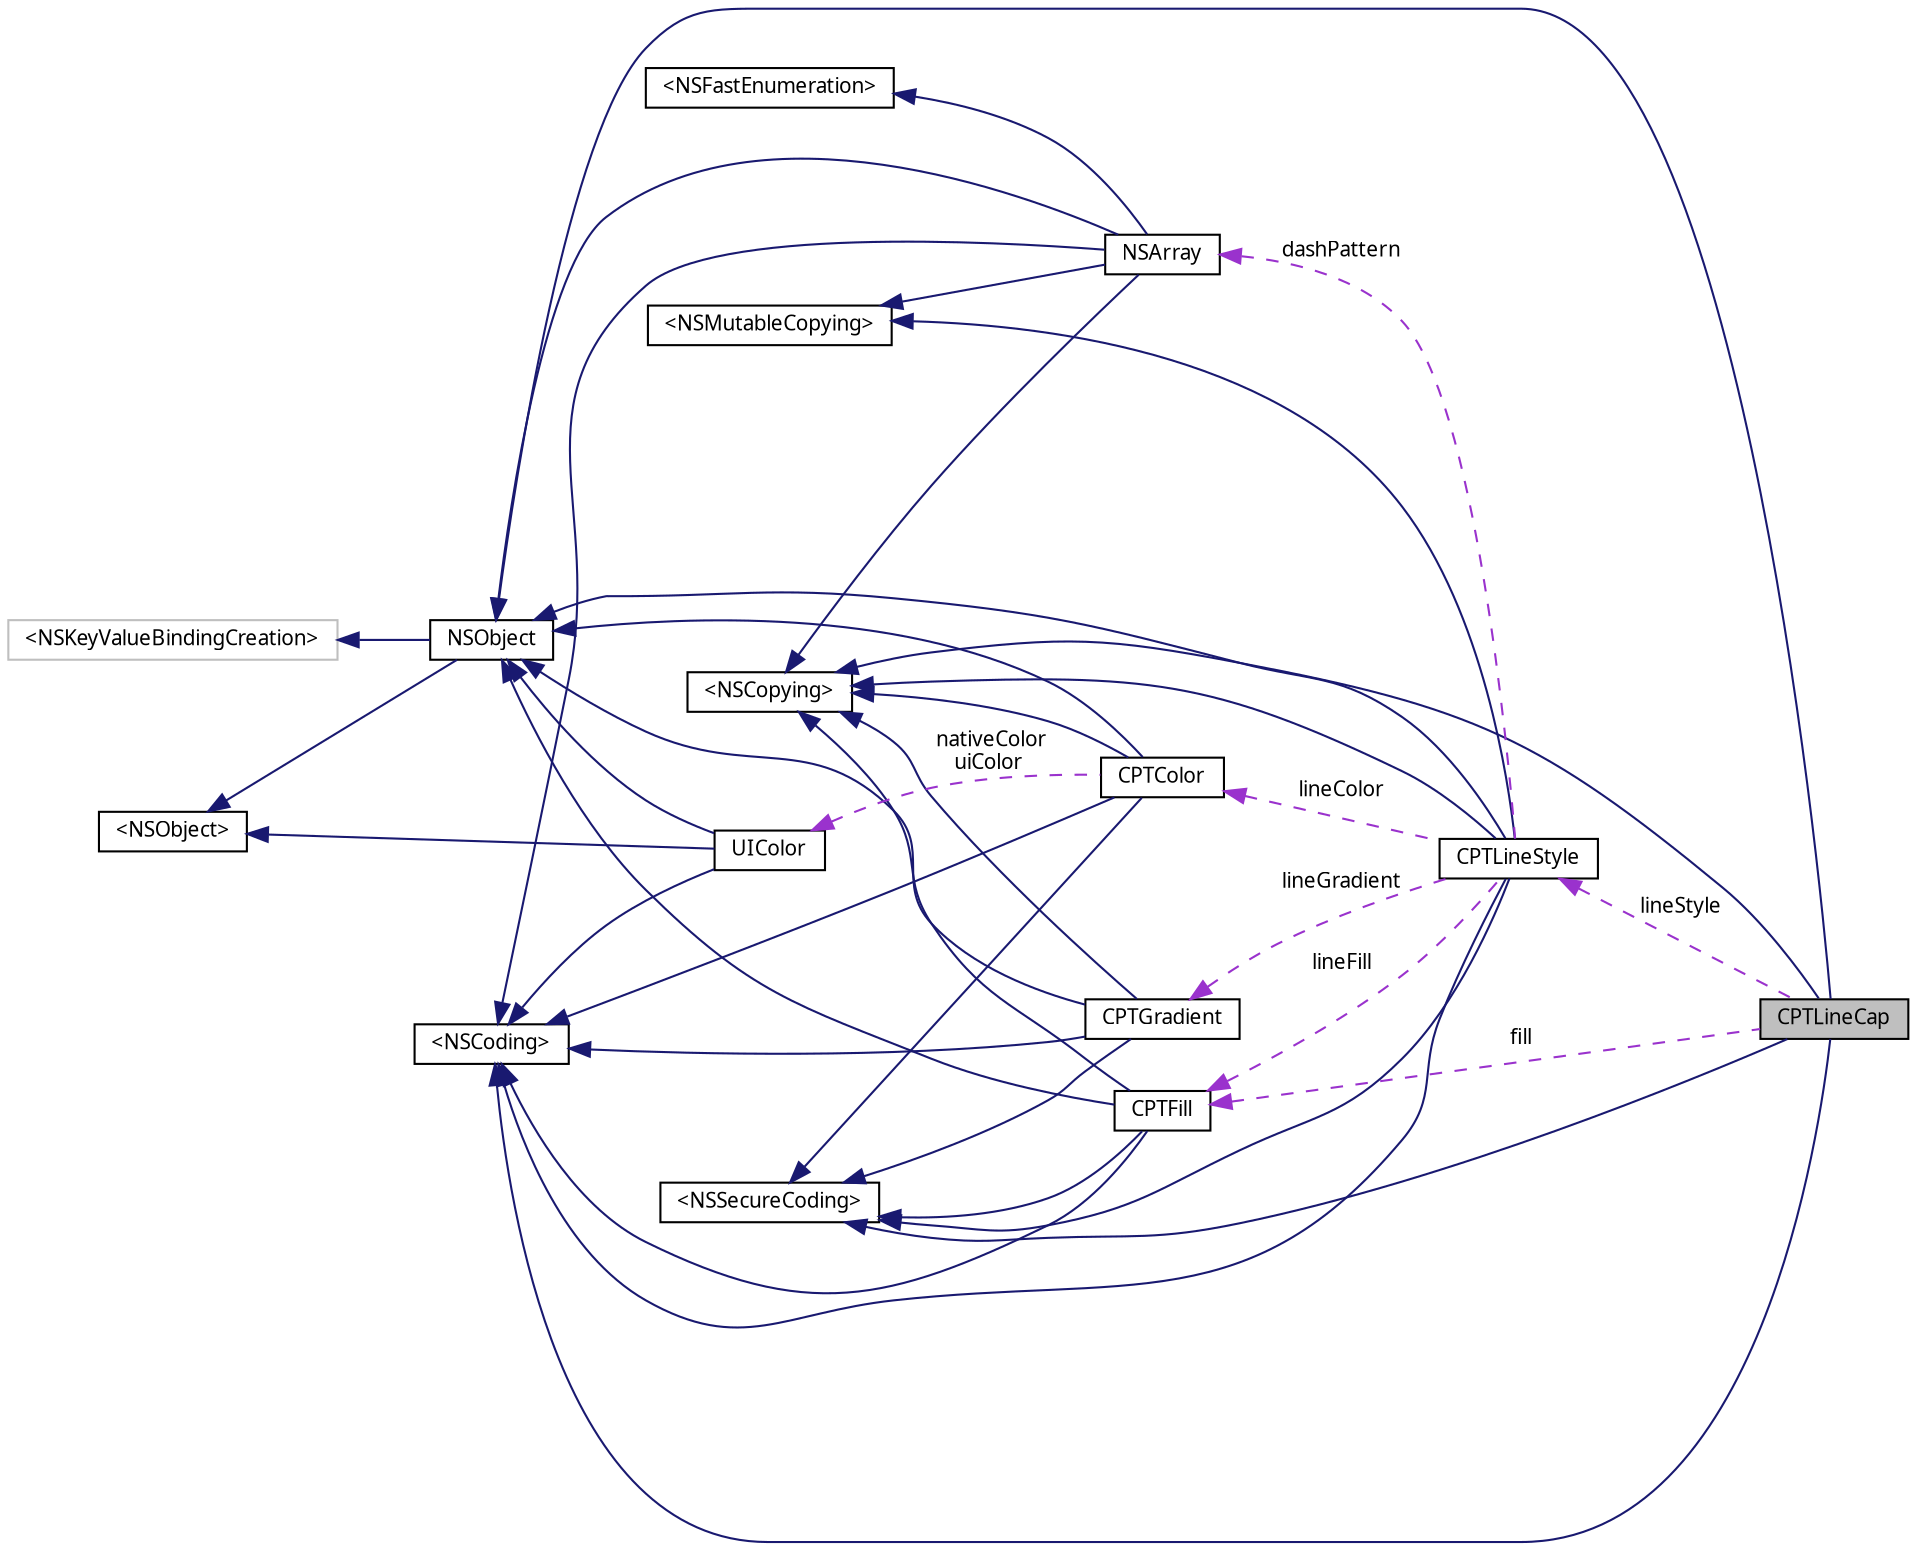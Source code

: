 digraph "CPTLineCap"
{
 // LATEX_PDF_SIZE
  bgcolor="transparent";
  edge [fontname="Lucinda Grande",fontsize="10",labelfontname="Lucinda Grande",labelfontsize="10"];
  node [fontname="Lucinda Grande",fontsize="10",shape=record];
  rankdir="LR";
  Node1 [label="CPTLineCap",height=0.2,width=0.4,color="black", fillcolor="grey75", style="filled", fontcolor="black",tooltip="End cap decorations for lines."];
  Node2 -> Node1 [dir="back",color="midnightblue",fontsize="10",style="solid",fontname="Lucinda Grande"];
  Node2 [label="NSObject",height=0.2,width=0.4,color="black",URL="/Users/eskroch/Projects/Core Plot/documentation/doxygen/doxygen-cocoa-touch-tags.xml$https://developer.apple.com/library/ios/.html#documentation/Cocoa/Reference/Foundation/Classes/NSObject_Class/Reference/Reference",tooltip=" "];
  Node3 -> Node2 [dir="back",color="midnightblue",fontsize="10",style="solid",fontname="Lucinda Grande"];
  Node3 [label="\<NSObject\>",height=0.2,width=0.4,color="black",URL="/Users/eskroch/Projects/Core Plot/documentation/doxygen/doxygen-cocoa-touch-tags.xml$https://developer.apple.com/library/ios/.html#documentation/Cocoa/Reference/Foundation/Protocols/NSObject_Protocol/Reference/NSObject",tooltip=" "];
  Node4 -> Node2 [dir="back",color="midnightblue",fontsize="10",style="solid",fontname="Lucinda Grande"];
  Node4 [label="\<NSKeyValueBindingCreation\>",height=0.2,width=0.4,color="grey75",tooltip=" "];
  Node5 -> Node1 [dir="back",color="midnightblue",fontsize="10",style="solid",fontname="Lucinda Grande"];
  Node5 [label="\<NSCopying\>",height=0.2,width=0.4,color="black",URL="/Users/eskroch/Projects/Core Plot/documentation/doxygen/doxygen-cocoa-touch-tags.xml$https://developer.apple.com/library/ios/.html#documentation/Cocoa/Reference/Foundation/Protocols/NSCopying_Protocol/Reference/Reference",tooltip=" "];
  Node6 -> Node1 [dir="back",color="midnightblue",fontsize="10",style="solid",fontname="Lucinda Grande"];
  Node6 [label="\<NSCoding\>",height=0.2,width=0.4,color="black",URL="/Users/eskroch/Projects/Core Plot/documentation/doxygen/doxygen-cocoa-touch-tags.xml$https://developer.apple.com/library/ios/.html#documentation/Cocoa/Reference/Foundation/Protocols/NSCoding_Protocol/Reference/Reference",tooltip=" "];
  Node7 -> Node1 [dir="back",color="midnightblue",fontsize="10",style="solid",fontname="Lucinda Grande"];
  Node7 [label="\<NSSecureCoding\>",height=0.2,width=0.4,color="black",URL="/Users/eskroch/Projects/Core Plot/documentation/doxygen/doxygen-cocoa-touch-tags.xml$https://developer.apple.com/library/ios/documentation/Foundation/Reference/NSSecureCoding_Protocol_Ref/.html",tooltip=" "];
  Node8 -> Node1 [dir="back",color="darkorchid3",fontsize="10",style="dashed",label=" fill" ,fontname="Lucinda Grande"];
  Node8 [label="CPTFill",height=0.2,width=0.4,color="black",URL="$interface_c_p_t_fill.html",tooltip="Draws area fills."];
  Node2 -> Node8 [dir="back",color="midnightblue",fontsize="10",style="solid",fontname="Lucinda Grande"];
  Node5 -> Node8 [dir="back",color="midnightblue",fontsize="10",style="solid",fontname="Lucinda Grande"];
  Node6 -> Node8 [dir="back",color="midnightblue",fontsize="10",style="solid",fontname="Lucinda Grande"];
  Node7 -> Node8 [dir="back",color="midnightblue",fontsize="10",style="solid",fontname="Lucinda Grande"];
  Node9 -> Node1 [dir="back",color="darkorchid3",fontsize="10",style="dashed",label=" lineStyle" ,fontname="Lucinda Grande"];
  Node9 [label="CPTLineStyle",height=0.2,width=0.4,color="black",URL="$interface_c_p_t_line_style.html",tooltip="Immutable wrapper for various line drawing properties. Create a CPTMutableLineStyle if you want to cu..."];
  Node2 -> Node9 [dir="back",color="midnightblue",fontsize="10",style="solid",fontname="Lucinda Grande"];
  Node5 -> Node9 [dir="back",color="midnightblue",fontsize="10",style="solid",fontname="Lucinda Grande"];
  Node10 -> Node9 [dir="back",color="midnightblue",fontsize="10",style="solid",fontname="Lucinda Grande"];
  Node10 [label="\<NSMutableCopying\>",height=0.2,width=0.4,color="black",URL="/Users/eskroch/Projects/Core Plot/documentation/doxygen/doxygen-cocoa-touch-tags.xml$https://developer.apple.com/library/ios/.html#documentation/Cocoa/Reference/Foundation/Protocols/NSMutableCopying_Protocol/Reference/Reference",tooltip=" "];
  Node6 -> Node9 [dir="back",color="midnightblue",fontsize="10",style="solid",fontname="Lucinda Grande"];
  Node7 -> Node9 [dir="back",color="midnightblue",fontsize="10",style="solid",fontname="Lucinda Grande"];
  Node8 -> Node9 [dir="back",color="darkorchid3",fontsize="10",style="dashed",label=" lineFill" ,fontname="Lucinda Grande"];
  Node11 -> Node9 [dir="back",color="darkorchid3",fontsize="10",style="dashed",label=" lineGradient" ,fontname="Lucinda Grande"];
  Node11 [label="CPTGradient",height=0.2,width=0.4,color="black",URL="$interface_c_p_t_gradient.html",tooltip="Draws color gradient fills."];
  Node2 -> Node11 [dir="back",color="midnightblue",fontsize="10",style="solid",fontname="Lucinda Grande"];
  Node5 -> Node11 [dir="back",color="midnightblue",fontsize="10",style="solid",fontname="Lucinda Grande"];
  Node6 -> Node11 [dir="back",color="midnightblue",fontsize="10",style="solid",fontname="Lucinda Grande"];
  Node7 -> Node11 [dir="back",color="midnightblue",fontsize="10",style="solid",fontname="Lucinda Grande"];
  Node12 -> Node9 [dir="back",color="darkorchid3",fontsize="10",style="dashed",label=" lineColor" ,fontname="Lucinda Grande"];
  Node12 [label="CPTColor",height=0.2,width=0.4,color="black",URL="$interface_c_p_t_color.html",tooltip="An immutable color."];
  Node2 -> Node12 [dir="back",color="midnightblue",fontsize="10",style="solid",fontname="Lucinda Grande"];
  Node5 -> Node12 [dir="back",color="midnightblue",fontsize="10",style="solid",fontname="Lucinda Grande"];
  Node6 -> Node12 [dir="back",color="midnightblue",fontsize="10",style="solid",fontname="Lucinda Grande"];
  Node7 -> Node12 [dir="back",color="midnightblue",fontsize="10",style="solid",fontname="Lucinda Grande"];
  Node13 -> Node12 [dir="back",color="darkorchid3",fontsize="10",style="dashed",label=" nativeColor\nuiColor" ,fontname="Lucinda Grande"];
  Node13 [label="UIColor",height=0.2,width=0.4,color="black",URL="/Users/eskroch/Projects/Core Plot/documentation/doxygen/doxygen-cocoa-touch-tags.xml$https://developer.apple.com/library/ios/.html#documentation/UIKit/Reference/UIColor_Class/Reference/Reference",tooltip=" "];
  Node2 -> Node13 [dir="back",color="midnightblue",fontsize="10",style="solid",fontname="Lucinda Grande"];
  Node6 -> Node13 [dir="back",color="midnightblue",fontsize="10",style="solid",fontname="Lucinda Grande"];
  Node3 -> Node13 [dir="back",color="midnightblue",fontsize="10",style="solid",fontname="Lucinda Grande"];
  Node14 -> Node9 [dir="back",color="darkorchid3",fontsize="10",style="dashed",label=" dashPattern" ,fontname="Lucinda Grande"];
  Node14 [label="NSArray",height=0.2,width=0.4,color="black",URL="/Users/eskroch/Projects/Core Plot/documentation/doxygen/doxygen-cocoa-touch-tags.xml$https://developer.apple.com/library/ios/.html#documentation/Cocoa/Reference/Foundation/Classes/NSArray_Class/NSArray",tooltip=" "];
  Node2 -> Node14 [dir="back",color="midnightblue",fontsize="10",style="solid",fontname="Lucinda Grande"];
  Node6 -> Node14 [dir="back",color="midnightblue",fontsize="10",style="solid",fontname="Lucinda Grande"];
  Node5 -> Node14 [dir="back",color="midnightblue",fontsize="10",style="solid",fontname="Lucinda Grande"];
  Node15 -> Node14 [dir="back",color="midnightblue",fontsize="10",style="solid",fontname="Lucinda Grande"];
  Node15 [label="\<NSFastEnumeration\>",height=0.2,width=0.4,color="black",URL="/Users/eskroch/Projects/Core Plot/documentation/doxygen/doxygen-cocoa-touch-tags.xml$https://developer.apple.com/library/ios/.html#documentation/Cocoa/Reference/NSFastEnumeration_protocol/Reference/NSFastEnumeration",tooltip=" "];
  Node10 -> Node14 [dir="back",color="midnightblue",fontsize="10",style="solid",fontname="Lucinda Grande"];
}
